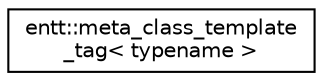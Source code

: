 digraph "Graphical Class Hierarchy"
{
 // LATEX_PDF_SIZE
  edge [fontname="Helvetica",fontsize="10",labelfontname="Helvetica",labelfontsize="10"];
  node [fontname="Helvetica",fontsize="10",shape=record];
  rankdir="LR";
  Node0 [label="entt::meta_class_template\l_tag\< typename \>",height=0.2,width=0.4,color="black", fillcolor="white", style="filled",URL="$structentt_1_1meta__class__template__tag.html",tooltip="Utility class to disambiguate class templates."];
}
